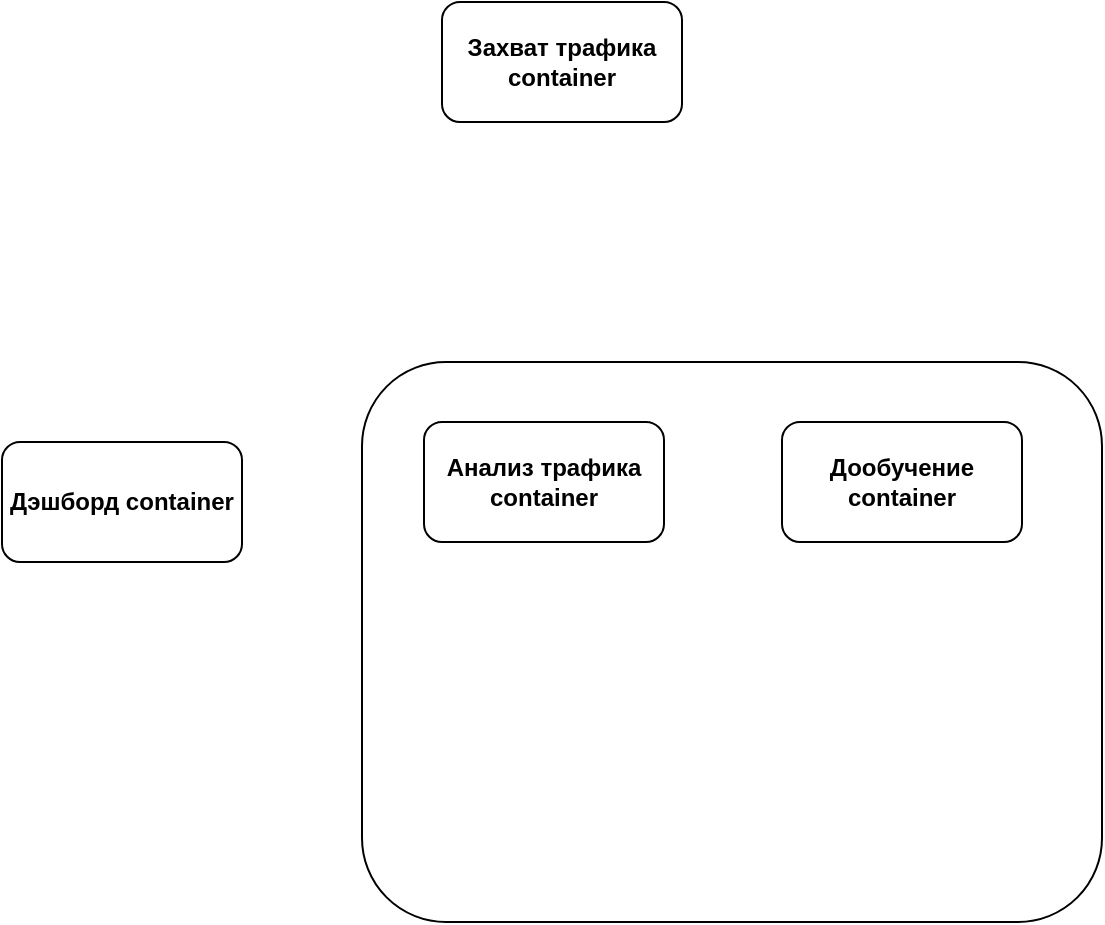 <mxfile version="24.6.2" type="device">
  <diagram name="Страница — 1" id="M3AH6_I4i4pL1KFNWlLu">
    <mxGraphModel dx="2275" dy="1332" grid="1" gridSize="10" guides="1" tooltips="1" connect="1" arrows="1" fold="1" page="1" pageScale="1" pageWidth="827" pageHeight="1169" math="0" shadow="0">
      <root>
        <mxCell id="0" />
        <mxCell id="1" parent="0" />
        <mxCell id="oKGEBy7OaVLZdkFV1XsL-53" value="" style="rounded=1;whiteSpace=wrap;html=1;" vertex="1" parent="1">
          <mxGeometry x="1210" y="340" width="370" height="280" as="geometry" />
        </mxCell>
        <mxCell id="oKGEBy7OaVLZdkFV1XsL-48" value="&lt;span style=&quot;font-weight: 700;&quot;&gt;Захват трафика container&lt;/span&gt;" style="rounded=1;whiteSpace=wrap;html=1;" vertex="1" parent="1">
          <mxGeometry x="1250" y="160" width="120" height="60" as="geometry" />
        </mxCell>
        <mxCell id="oKGEBy7OaVLZdkFV1XsL-49" value="&lt;span style=&quot;font-weight: 700;&quot;&gt;Дообучение container&lt;/span&gt;" style="rounded=1;whiteSpace=wrap;html=1;" vertex="1" parent="1">
          <mxGeometry x="1420" y="370" width="120" height="60" as="geometry" />
        </mxCell>
        <mxCell id="oKGEBy7OaVLZdkFV1XsL-50" value="&lt;span style=&quot;font-weight: 700;&quot;&gt;Дэшборд container&lt;/span&gt;" style="rounded=1;whiteSpace=wrap;html=1;" vertex="1" parent="1">
          <mxGeometry x="1030" y="380" width="120" height="60" as="geometry" />
        </mxCell>
        <mxCell id="oKGEBy7OaVLZdkFV1XsL-51" value="&lt;span style=&quot;font-weight: 700;&quot;&gt;Анализ трафика container&lt;/span&gt;" style="rounded=1;whiteSpace=wrap;html=1;" vertex="1" parent="1">
          <mxGeometry x="1241" y="370" width="120" height="60" as="geometry" />
        </mxCell>
      </root>
    </mxGraphModel>
  </diagram>
</mxfile>
